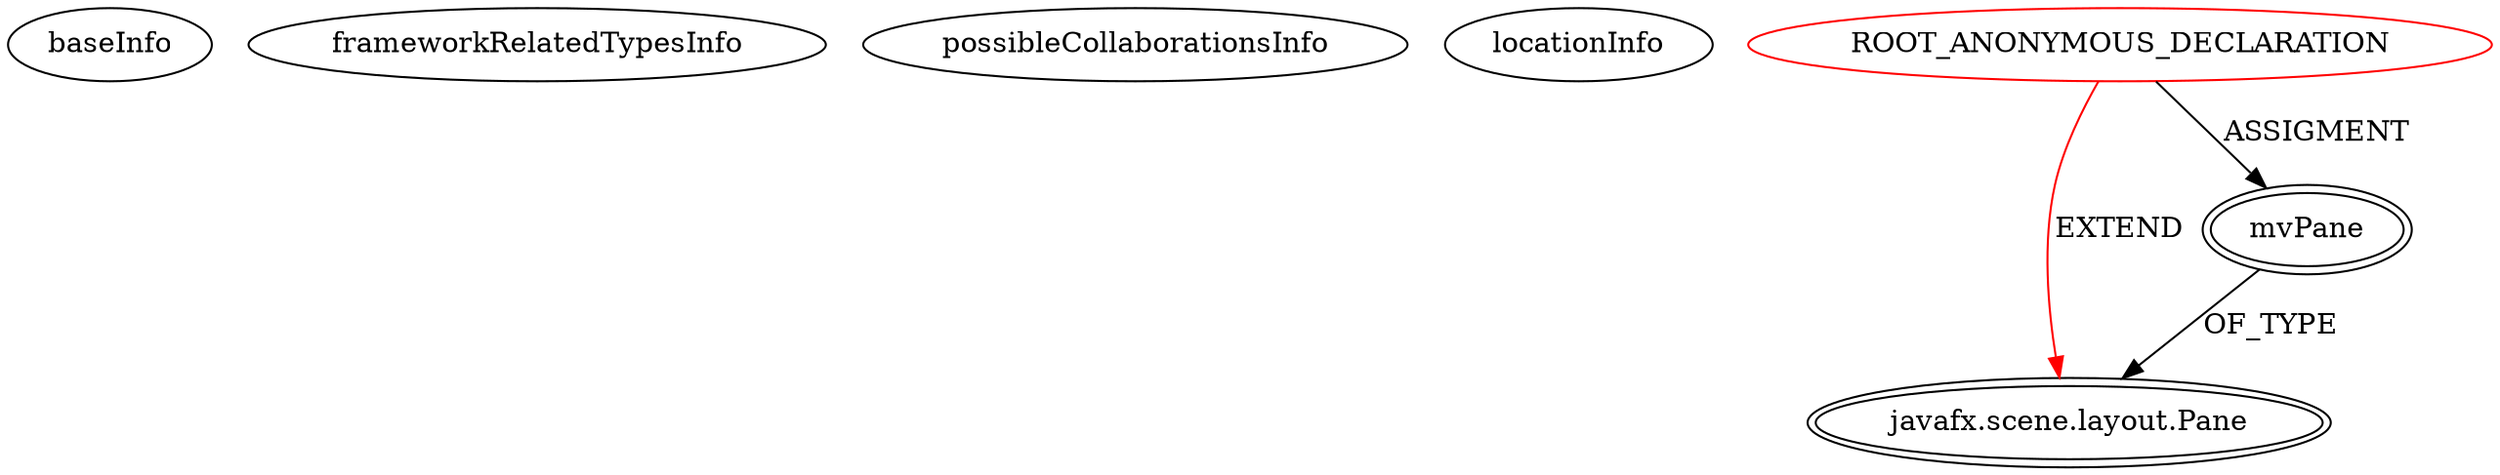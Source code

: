 digraph {
baseInfo[graphId=3233,category="extension_graph",isAnonymous=true,possibleRelation=false]
frameworkRelatedTypesInfo[0="javafx.scene.layout.Pane"]
possibleCollaborationsInfo[]
locationInfo[projectName="jackpaparian-FRED_Navigator_Classroom",filePath="/jackpaparian-FRED_Navigator_Classroom/FRED_Navigator_Classroom-master/JavaFX Code/FREDNavigatorTopic1/src/frednavigatortopic1/MediaControl.java",contextSignature="void MediaControl(javafx.scene.media.MediaPlayer)",graphId="3233"]
0[label="ROOT_ANONYMOUS_DECLARATION",vertexType="ROOT_ANONYMOUS_DECLARATION",isFrameworkType=false,color=red]
1[label="javafx.scene.layout.Pane",vertexType="FRAMEWORK_CLASS_TYPE",isFrameworkType=true,peripheries=2]
2[label="mvPane",vertexType="OUTSIDE_VARIABLE_EXPRESION",isFrameworkType=true,peripheries=2]
0->1[label="EXTEND",color=red]
0->2[label="ASSIGMENT"]
2->1[label="OF_TYPE"]
}
